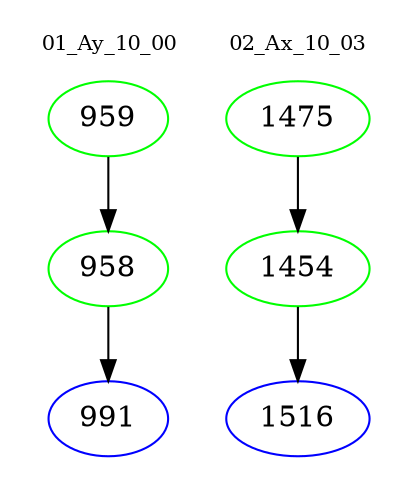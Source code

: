 digraph{
subgraph cluster_0 {
color = white
label = "01_Ay_10_00";
fontsize=10;
T0_959 [label="959", color="green"]
T0_959 -> T0_958 [color="black"]
T0_958 [label="958", color="green"]
T0_958 -> T0_991 [color="black"]
T0_991 [label="991", color="blue"]
}
subgraph cluster_1 {
color = white
label = "02_Ax_10_03";
fontsize=10;
T1_1475 [label="1475", color="green"]
T1_1475 -> T1_1454 [color="black"]
T1_1454 [label="1454", color="green"]
T1_1454 -> T1_1516 [color="black"]
T1_1516 [label="1516", color="blue"]
}
}
